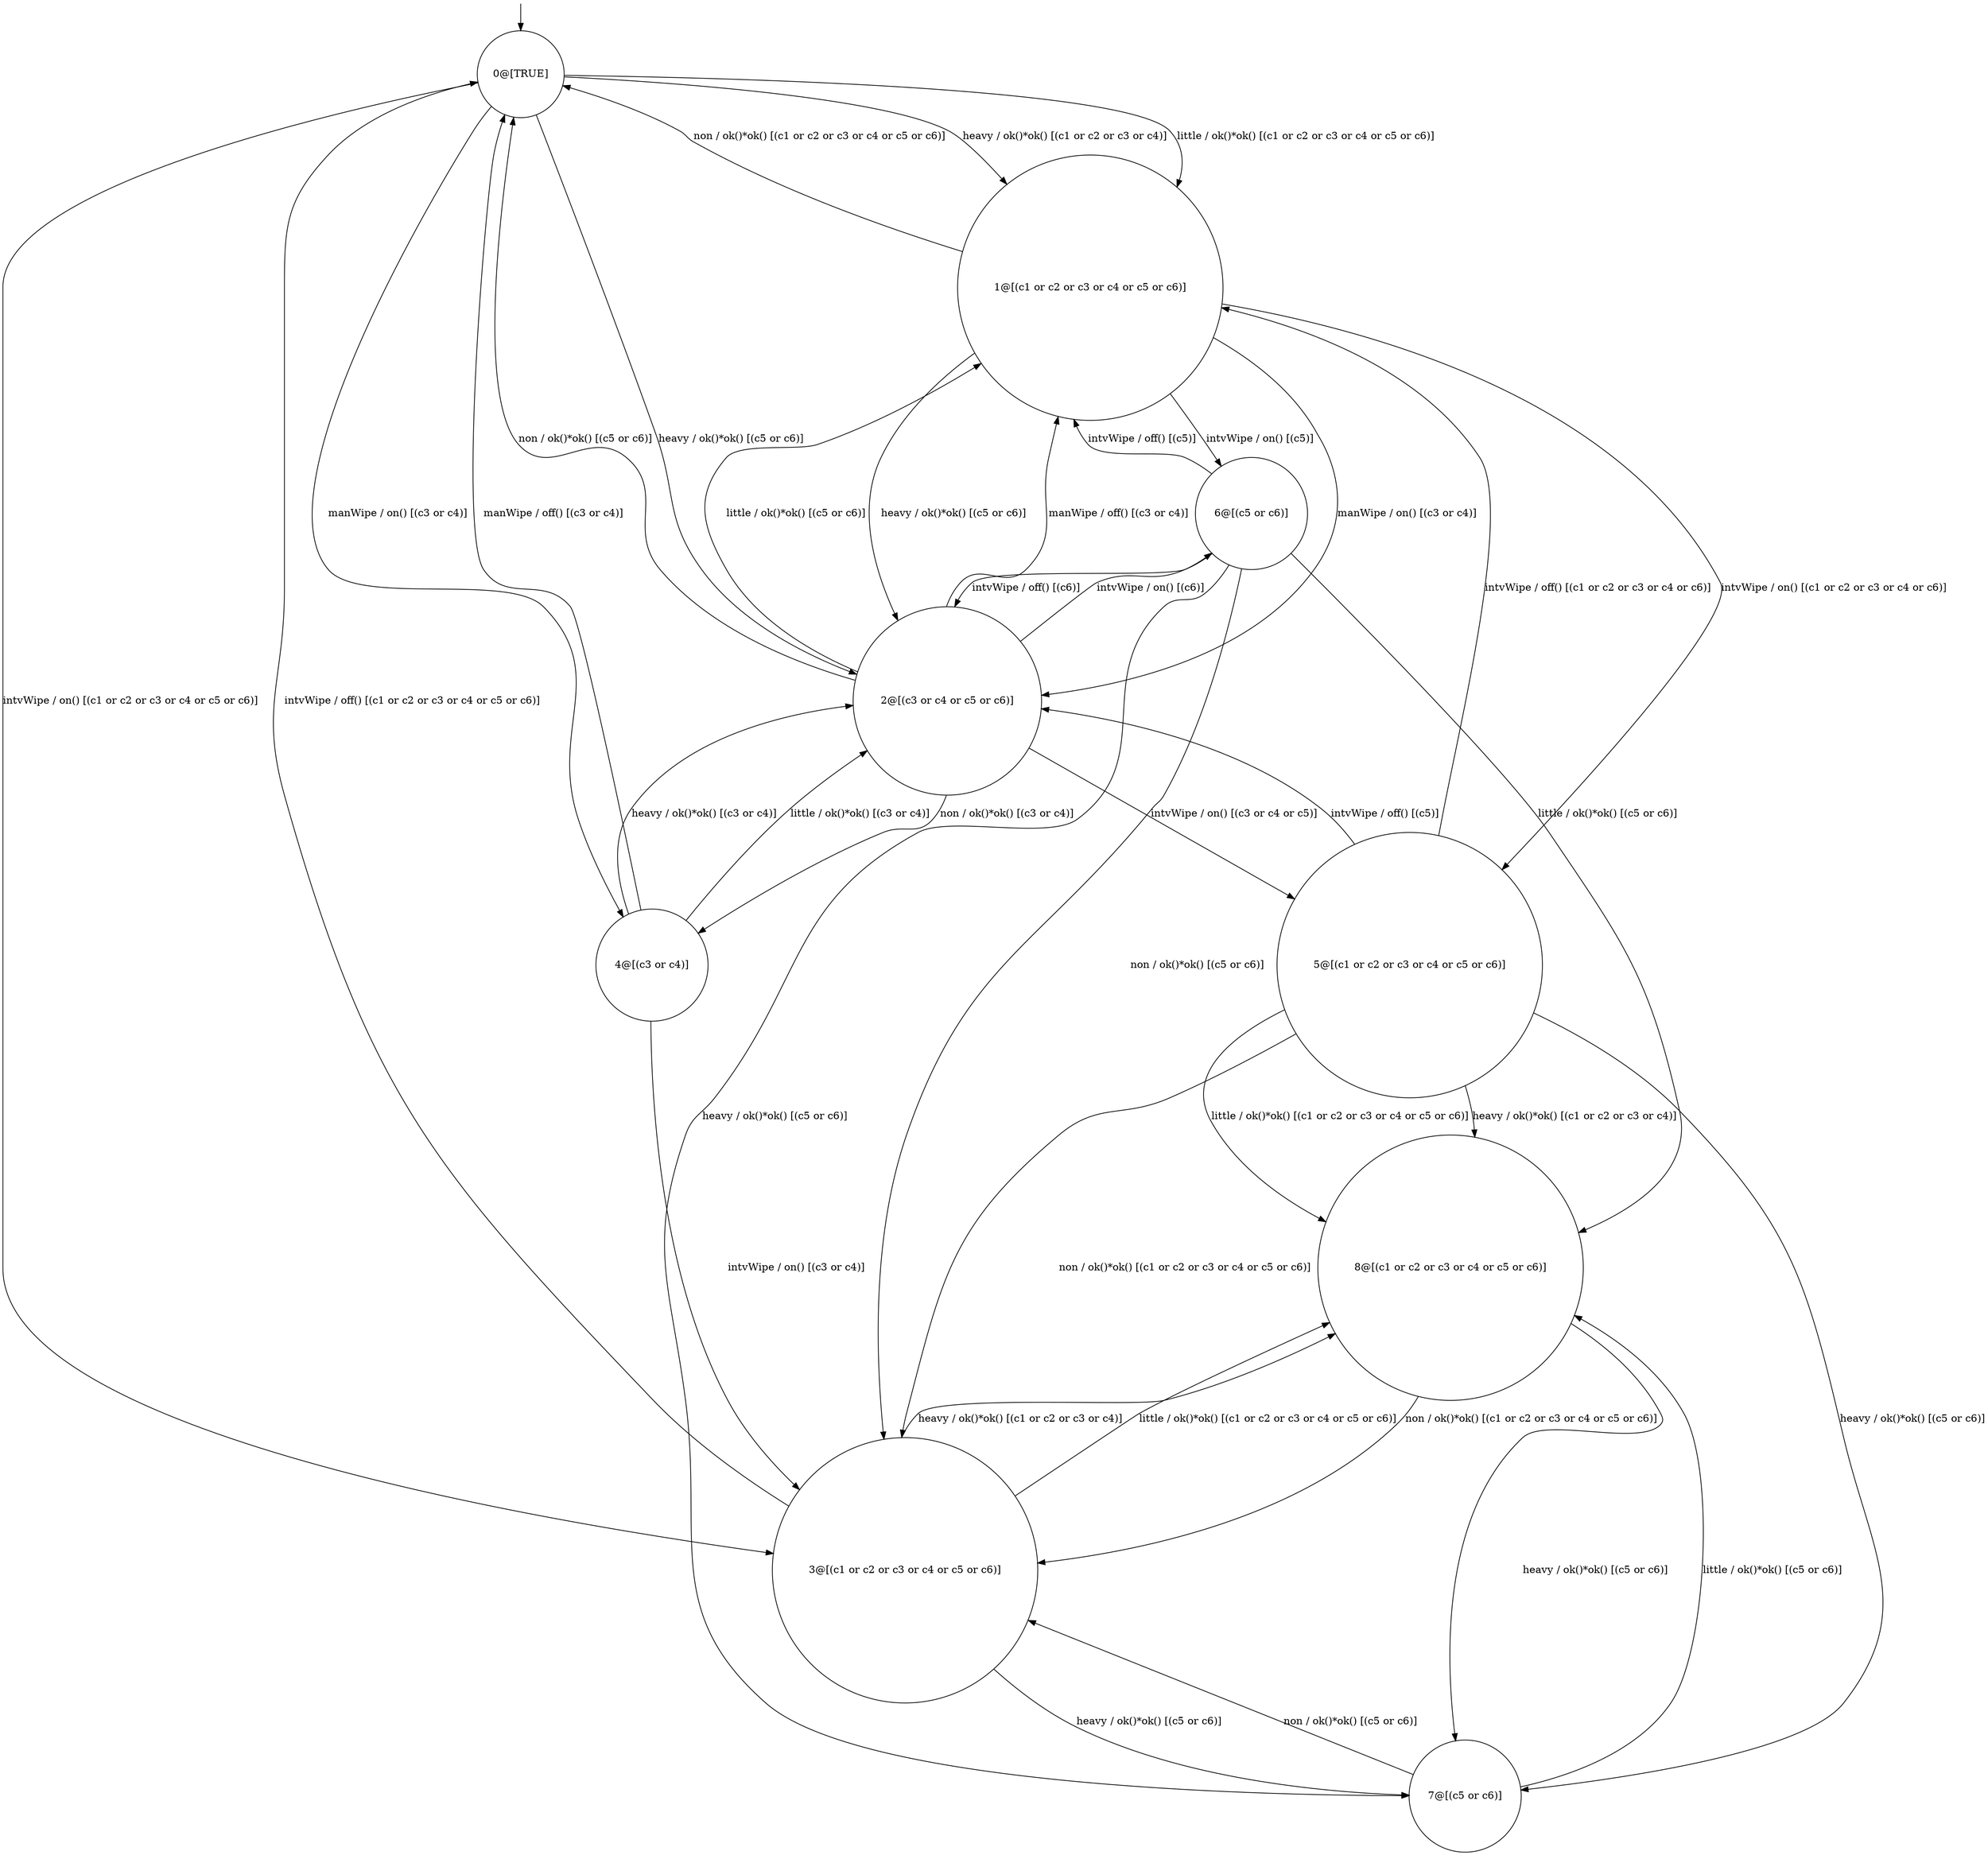 digraph g {
	edge [lblstyle="above, sloped"];
	s0 [shape="circle" label="0@[TRUE]"];
	s1 [shape="circle" label="1@[(c1 or c2 or c3 or c4 or c5 or c6)]"];
	s2 [shape="circle" label="2@[(c3 or c4 or c5 or c6)]"];
	s3 [shape="circle" label="3@[(c1 or c2 or c3 or c4 or c5 or c6)]"];
	s4 [shape="circle" label="4@[(c3 or c4)]"];
	s5 [shape="circle" label="5@[(c1 or c2 or c3 or c4 or c5 or c6)]"];
	s6 [shape="circle" label="6@[(c5 or c6)]"];
	s7 [shape="circle" label="7@[(c5 or c6)]"];
	s8 [shape="circle" label="8@[(c1 or c2 or c3 or c4 or c5 or c6)]"];
	s0 -> s2 [label="heavy / ok()*ok() [(c5 or c6)]"];
	s0 -> s1 [label="heavy / ok()*ok() [(c1 or c2 or c3 or c4)]"];
	s0 -> s3 [label="intvWipe / on() [(c1 or c2 or c3 or c4 or c5 or c6)]"];
	s0 -> s1 [label="little / ok()*ok() [(c1 or c2 or c3 or c4 or c5 or c6)]"];
	s0 -> s4 [label="manWipe / on() [(c3 or c4)]"];
	s1 -> s2 [label="heavy / ok()*ok() [(c5 or c6)]"];
	s1 -> s6 [label="intvWipe / on() [(c5)]"];
	s1 -> s5 [label="intvWipe / on() [(c1 or c2 or c3 or c4 or c6)]"];
	s1 -> s2 [label="manWipe / on() [(c3 or c4)]"];
	s1 -> s0 [label="non / ok()*ok() [(c1 or c2 or c3 or c4 or c5 or c6)]"];
	s2 -> s5 [label="intvWipe / on() [(c3 or c4 or c5)]"];
	s2 -> s6 [label="intvWipe / on() [(c6)]"];
	s2 -> s1 [label="little / ok()*ok() [(c5 or c6)]"];
	s2 -> s1 [label="manWipe / off() [(c3 or c4)]"];
	s2 -> s0 [label="non / ok()*ok() [(c5 or c6)]"];
	s2 -> s4 [label="non / ok()*ok() [(c3 or c4)]"];
	s3 -> s7 [label="heavy / ok()*ok() [(c5 or c6)]"];
	s3 -> s8 [label="heavy / ok()*ok() [(c1 or c2 or c3 or c4)]"];
	s3 -> s0 [label="intvWipe / off() [(c1 or c2 or c3 or c4 or c5 or c6)]"];
	s3 -> s8 [label="little / ok()*ok() [(c1 or c2 or c3 or c4 or c5 or c6)]"];
	s4 -> s2 [label="heavy / ok()*ok() [(c3 or c4)]"];
	s4 -> s3 [label="intvWipe / on() [(c3 or c4)]"];
	s4 -> s2 [label="little / ok()*ok() [(c3 or c4)]"];
	s4 -> s0 [label="manWipe / off() [(c3 or c4)]"];
	s5 -> s8 [label="heavy / ok()*ok() [(c1 or c2 or c3 or c4)]"];
	s5 -> s7 [label="heavy / ok()*ok() [(c5 or c6)]"];
	s5 -> s1 [label="intvWipe / off() [(c1 or c2 or c3 or c4 or c6)]"];
	s5 -> s2 [label="intvWipe / off() [(c5)]"];
	s5 -> s8 [label="little / ok()*ok() [(c1 or c2 or c3 or c4 or c5 or c6)]"];
	s5 -> s3 [label="non / ok()*ok() [(c1 or c2 or c3 or c4 or c5 or c6)]"];
	s6 -> s7 [label="heavy / ok()*ok() [(c5 or c6)]"];
	s6 -> s1 [label="intvWipe / off() [(c5)]"];
	s6 -> s2 [label="intvWipe / off() [(c6)]"];
	s6 -> s8 [label="little / ok()*ok() [(c5 or c6)]"];
	s6 -> s3 [label="non / ok()*ok() [(c5 or c6)]"];
	s7 -> s8 [label="little / ok()*ok() [(c5 or c6)]"];
	s7 -> s3 [label="non / ok()*ok() [(c5 or c6)]"];
	s8 -> s7 [label="heavy / ok()*ok() [(c5 or c6)]"];
	s8 -> s3 [label="non / ok()*ok() [(c1 or c2 or c3 or c4 or c5 or c6)]"];
	__start0 [label="" shape="none" width="0" height="0"];
	__start0 -> s0;
}